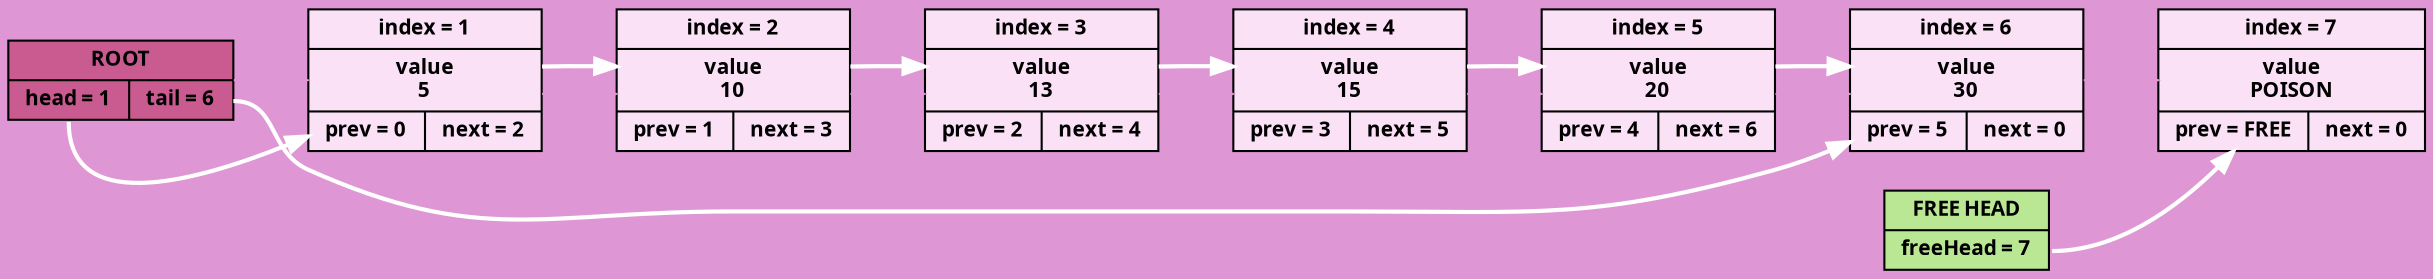 digraph
{
rankdir = LR;
node[shape = record, color = "#000000", fontname = "Fira Code Bold", fontsize = 10];
bgcolor = "#de97d4";
ROOT[style = "filled", fillcolor = "#c95b90", label = "ROOT|{<head>head = 1|<tail>tail = 6}"];
FREE_HEAD[style = "filled", fillcolor = "#b9e793", label = "FREE HEAD|<freeHead>freeHead = 7"];
CELL_1[style = "filled", fillcolor = "#fae1f6", label = "index = 1|value\n5|{prev = 0|next = 2}"];
CELL_2[style = "filled", fillcolor = "#fae1f6", label = "index = 2|value\n10|{prev = 1|next = 3}"];
CELL_3[style = "filled", fillcolor = "#fae1f6", label = "index = 3|value\n13|{prev = 2|next = 4}"];
CELL_4[style = "filled", fillcolor = "#fae1f6", label = "index = 4|value\n15|{prev = 3|next = 5}"];
CELL_5[style = "filled", fillcolor = "#fae1f6", label = "index = 5|value\n20|{prev = 4|next = 6}"];
CELL_6[style = "filled", fillcolor = "#fae1f6", label = "index = 6|value\n30|{prev = 5|next = 0}"];
CELL_7[style = "filled", fillcolor = "#fae1f6", label = "index = 7|value\nPOISON|{prev = FREE|next = 0}"];
ROOT->CELL_1->CELL_2->CELL_3->CELL_4->CELL_5->CELL_6->CELL_7 [weight = 1000000000, color = "#de97d4"];
ROOT:head->CELL_1 [style = "bold", color = white];
ROOT:tail->CELL_6 [style = "bold", color = white];
CELL_1->CELL_2->CELL_3->CELL_4->CELL_5->CELL_6[style = "bold", color = white];
FREE_HEAD:freeHead->CELL_7[style = "bold", color = white];
}
